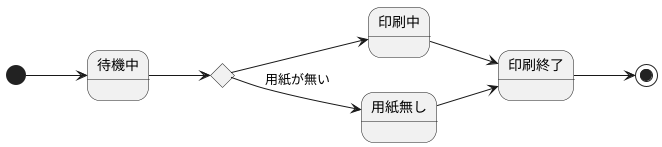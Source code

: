 @startuml  
left to right direction
[*] --> 待機中
state c <<choice>>
待機中 --> c
c --> 印刷中
c --> 用紙無し :用紙が無い
印刷中 --> 印刷終了
用紙無し --> 印刷終了
印刷終了 --> [*]
@enduml